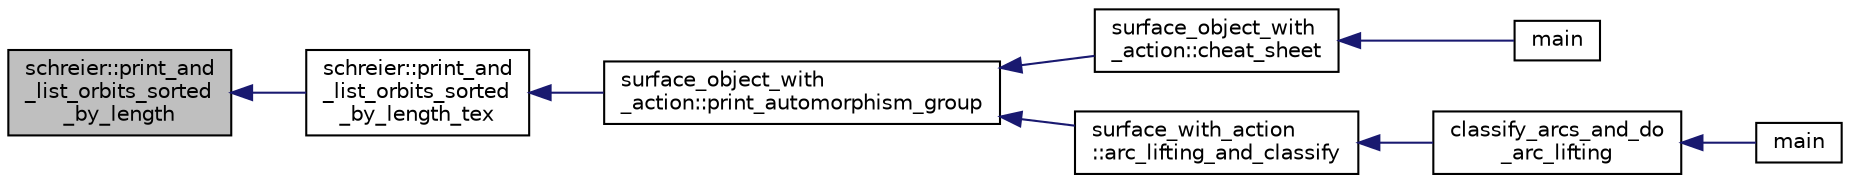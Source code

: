 digraph "schreier::print_and_list_orbits_sorted_by_length"
{
  edge [fontname="Helvetica",fontsize="10",labelfontname="Helvetica",labelfontsize="10"];
  node [fontname="Helvetica",fontsize="10",shape=record];
  rankdir="LR";
  Node4054 [label="schreier::print_and\l_list_orbits_sorted\l_by_length",height=0.2,width=0.4,color="black", fillcolor="grey75", style="filled", fontcolor="black"];
  Node4054 -> Node4055 [dir="back",color="midnightblue",fontsize="10",style="solid",fontname="Helvetica"];
  Node4055 [label="schreier::print_and\l_list_orbits_sorted\l_by_length_tex",height=0.2,width=0.4,color="black", fillcolor="white", style="filled",URL="$d3/dd6/classschreier.html#a8ea6634afbd63695d64bb0a4237f28d5"];
  Node4055 -> Node4056 [dir="back",color="midnightblue",fontsize="10",style="solid",fontname="Helvetica"];
  Node4056 [label="surface_object_with\l_action::print_automorphism_group",height=0.2,width=0.4,color="black", fillcolor="white", style="filled",URL="$db/d28/classsurface__object__with__action.html#a977372fbe9bc31650df3dac5cd9e2239"];
  Node4056 -> Node4057 [dir="back",color="midnightblue",fontsize="10",style="solid",fontname="Helvetica"];
  Node4057 [label="surface_object_with\l_action::cheat_sheet",height=0.2,width=0.4,color="black", fillcolor="white", style="filled",URL="$db/d28/classsurface__object__with__action.html#a13371a6bb26f27759adcc0f7292b12d2"];
  Node4057 -> Node4058 [dir="back",color="midnightblue",fontsize="10",style="solid",fontname="Helvetica"];
  Node4058 [label="main",height=0.2,width=0.4,color="black", fillcolor="white", style="filled",URL="$d2/dfa/create__surface__main_8_c.html#a217dbf8b442f20279ea00b898af96f52"];
  Node4056 -> Node4059 [dir="back",color="midnightblue",fontsize="10",style="solid",fontname="Helvetica"];
  Node4059 [label="surface_with_action\l::arc_lifting_and_classify",height=0.2,width=0.4,color="black", fillcolor="white", style="filled",URL="$d8/df9/classsurface__with__action.html#a62a3948f830c59e09ef94937650a07a4"];
  Node4059 -> Node4060 [dir="back",color="midnightblue",fontsize="10",style="solid",fontname="Helvetica"];
  Node4060 [label="classify_arcs_and_do\l_arc_lifting",height=0.2,width=0.4,color="black", fillcolor="white", style="filled",URL="$d6/dc3/arc__lifting__main_8_c.html#afdd7be16f16b8c71e9a72fe5f6a0b59c"];
  Node4060 -> Node4061 [dir="back",color="midnightblue",fontsize="10",style="solid",fontname="Helvetica"];
  Node4061 [label="main",height=0.2,width=0.4,color="black", fillcolor="white", style="filled",URL="$d6/dc3/arc__lifting__main_8_c.html#a217dbf8b442f20279ea00b898af96f52"];
}

